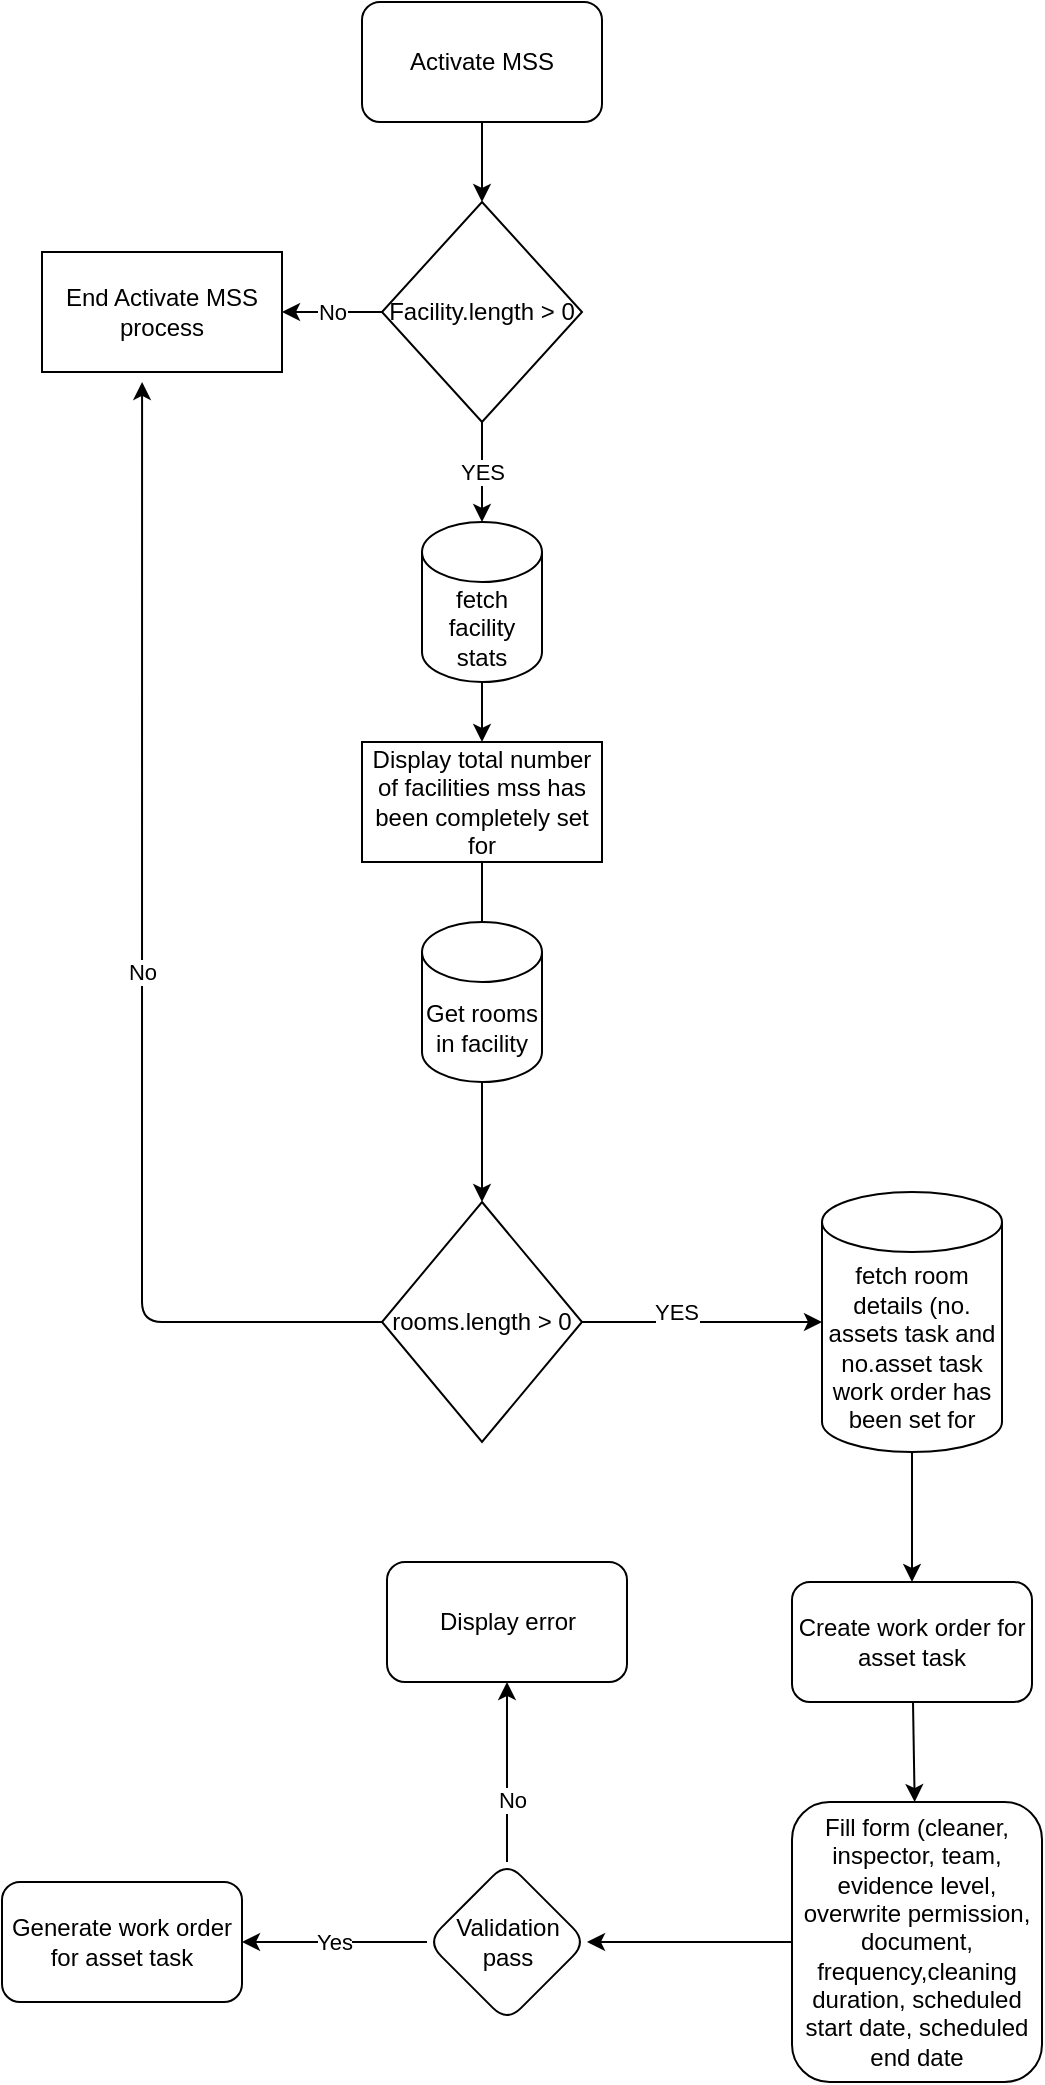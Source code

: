<mxfile>
    <diagram id="WNkWtWMJ_WGiQh97ofwY" name="Page-1">
        <mxGraphModel dx="832" dy="467" grid="1" gridSize="10" guides="1" tooltips="1" connect="1" arrows="1" fold="1" page="1" pageScale="1" pageWidth="850" pageHeight="1100" math="0" shadow="0">
            <root>
                <mxCell id="0"/>
                <mxCell id="1" parent="0"/>
                <mxCell id="3" style="edgeStyle=none;html=1;exitX=0.5;exitY=1;exitDx=0;exitDy=0;" edge="1" parent="1" source="2">
                    <mxGeometry relative="1" as="geometry">
                        <mxPoint x="390" y="110" as="targetPoint"/>
                    </mxGeometry>
                </mxCell>
                <mxCell id="2" value="Activate MSS" style="rounded=1;whiteSpace=wrap;html=1;" vertex="1" parent="1">
                    <mxGeometry x="330" y="10" width="120" height="60" as="geometry"/>
                </mxCell>
                <mxCell id="6" value="No" style="edgeStyle=none;html=1;" edge="1" parent="1" source="4" target="5">
                    <mxGeometry relative="1" as="geometry"/>
                </mxCell>
                <mxCell id="19" value="YES" style="edgeStyle=none;html=1;" edge="1" parent="1" source="4" target="12">
                    <mxGeometry relative="1" as="geometry"/>
                </mxCell>
                <mxCell id="4" value="Facility.length &amp;gt; 0" style="rhombus;whiteSpace=wrap;html=1;" vertex="1" parent="1">
                    <mxGeometry x="340" y="110" width="100" height="110" as="geometry"/>
                </mxCell>
                <mxCell id="5" value="End Activate MSS process" style="whiteSpace=wrap;html=1;" vertex="1" parent="1">
                    <mxGeometry x="170" y="135" width="120" height="60" as="geometry"/>
                </mxCell>
                <mxCell id="10" value="" style="edgeStyle=none;html=1;startArrow=none;" edge="1" parent="1" source="21">
                    <mxGeometry relative="1" as="geometry">
                        <mxPoint x="390" y="530" as="targetPoint"/>
                    </mxGeometry>
                </mxCell>
                <mxCell id="7" value="Display total number of facilities mss has been completely set for" style="rounded=0;whiteSpace=wrap;html=1;" vertex="1" parent="1">
                    <mxGeometry x="330" y="380" width="120" height="60" as="geometry"/>
                </mxCell>
                <mxCell id="24" value="No" style="edgeStyle=none;html=1;entryX=0.417;entryY=1.083;entryDx=0;entryDy=0;entryPerimeter=0;" edge="1" parent="1" source="11" target="5">
                    <mxGeometry relative="1" as="geometry">
                        <Array as="points">
                            <mxPoint x="220" y="670"/>
                        </Array>
                    </mxGeometry>
                </mxCell>
                <mxCell id="25" style="edgeStyle=none;html=1;exitX=1;exitY=0.5;exitDx=0;exitDy=0;" edge="1" parent="1" source="11">
                    <mxGeometry relative="1" as="geometry">
                        <mxPoint x="560" y="670" as="targetPoint"/>
                    </mxGeometry>
                </mxCell>
                <mxCell id="26" value="YES" style="edgeLabel;html=1;align=center;verticalAlign=middle;resizable=0;points=[];" vertex="1" connectable="0" parent="25">
                    <mxGeometry x="-0.217" y="5" relative="1" as="geometry">
                        <mxPoint as="offset"/>
                    </mxGeometry>
                </mxCell>
                <mxCell id="11" value="rooms.length &amp;gt; 0" style="rhombus;whiteSpace=wrap;html=1;" vertex="1" parent="1">
                    <mxGeometry x="340" y="610" width="100" height="120" as="geometry"/>
                </mxCell>
                <mxCell id="20" value="" style="edgeStyle=none;html=1;" edge="1" parent="1" source="12" target="7">
                    <mxGeometry relative="1" as="geometry"/>
                </mxCell>
                <mxCell id="12" value="fetch facility stats" style="shape=cylinder3;whiteSpace=wrap;html=1;boundedLbl=1;backgroundOutline=1;size=15;" vertex="1" parent="1">
                    <mxGeometry x="360" y="270" width="60" height="80" as="geometry"/>
                </mxCell>
                <mxCell id="22" value="" style="edgeStyle=none;html=1;endArrow=none;" edge="1" parent="1" source="7" target="21">
                    <mxGeometry relative="1" as="geometry">
                        <mxPoint x="390" y="440" as="sourcePoint"/>
                        <mxPoint x="390" y="530" as="targetPoint"/>
                    </mxGeometry>
                </mxCell>
                <mxCell id="23" value="" style="edgeStyle=none;html=1;" edge="1" parent="1" source="21" target="11">
                    <mxGeometry relative="1" as="geometry"/>
                </mxCell>
                <mxCell id="21" value="Get rooms in facility" style="shape=cylinder3;whiteSpace=wrap;html=1;boundedLbl=1;backgroundOutline=1;size=15;" vertex="1" parent="1">
                    <mxGeometry x="360" y="470" width="60" height="80" as="geometry"/>
                </mxCell>
                <mxCell id="29" value="" style="edgeStyle=none;html=1;" edge="1" parent="1" source="27" target="28">
                    <mxGeometry relative="1" as="geometry"/>
                </mxCell>
                <mxCell id="27" value="fetch room details (no. assets task and no.asset task work order has been set for" style="shape=cylinder3;whiteSpace=wrap;html=1;boundedLbl=1;backgroundOutline=1;size=15;" vertex="1" parent="1">
                    <mxGeometry x="560" y="605" width="90" height="130" as="geometry"/>
                </mxCell>
                <mxCell id="31" value="" style="edgeStyle=none;html=1;" edge="1" parent="1" source="28" target="30">
                    <mxGeometry relative="1" as="geometry"/>
                </mxCell>
                <mxCell id="28" value="Create work order for asset task" style="rounded=1;whiteSpace=wrap;html=1;" vertex="1" parent="1">
                    <mxGeometry x="545" y="800" width="120" height="60" as="geometry"/>
                </mxCell>
                <mxCell id="33" value="" style="edgeStyle=none;html=1;" edge="1" parent="1" source="30" target="32">
                    <mxGeometry relative="1" as="geometry"/>
                </mxCell>
                <mxCell id="30" value="Fill form (cleaner, inspector, team, evidence level, overwrite permission, document, frequency,cleaning duration, scheduled start date, scheduled end date" style="whiteSpace=wrap;html=1;rounded=1;" vertex="1" parent="1">
                    <mxGeometry x="545" y="910" width="125" height="140" as="geometry"/>
                </mxCell>
                <mxCell id="35" value="" style="edgeStyle=none;html=1;" edge="1" parent="1" source="32" target="34">
                    <mxGeometry relative="1" as="geometry"/>
                </mxCell>
                <mxCell id="36" value="No" style="edgeLabel;html=1;align=center;verticalAlign=middle;resizable=0;points=[];" vertex="1" connectable="0" parent="35">
                    <mxGeometry x="-0.311" y="-1" relative="1" as="geometry">
                        <mxPoint x="1" as="offset"/>
                    </mxGeometry>
                </mxCell>
                <mxCell id="38" value="Yes" style="edgeStyle=none;html=1;" edge="1" parent="1" source="32" target="37">
                    <mxGeometry relative="1" as="geometry"/>
                </mxCell>
                <mxCell id="32" value="Validation pass" style="rhombus;whiteSpace=wrap;html=1;rounded=1;" vertex="1" parent="1">
                    <mxGeometry x="362.5" y="940" width="80" height="80" as="geometry"/>
                </mxCell>
                <mxCell id="34" value="Display error" style="rounded=1;whiteSpace=wrap;html=1;" vertex="1" parent="1">
                    <mxGeometry x="342.5" y="790" width="120" height="60" as="geometry"/>
                </mxCell>
                <mxCell id="37" value="Generate work order for asset task" style="rounded=1;whiteSpace=wrap;html=1;" vertex="1" parent="1">
                    <mxGeometry x="150" y="950" width="120" height="60" as="geometry"/>
                </mxCell>
            </root>
        </mxGraphModel>
    </diagram>
</mxfile>
